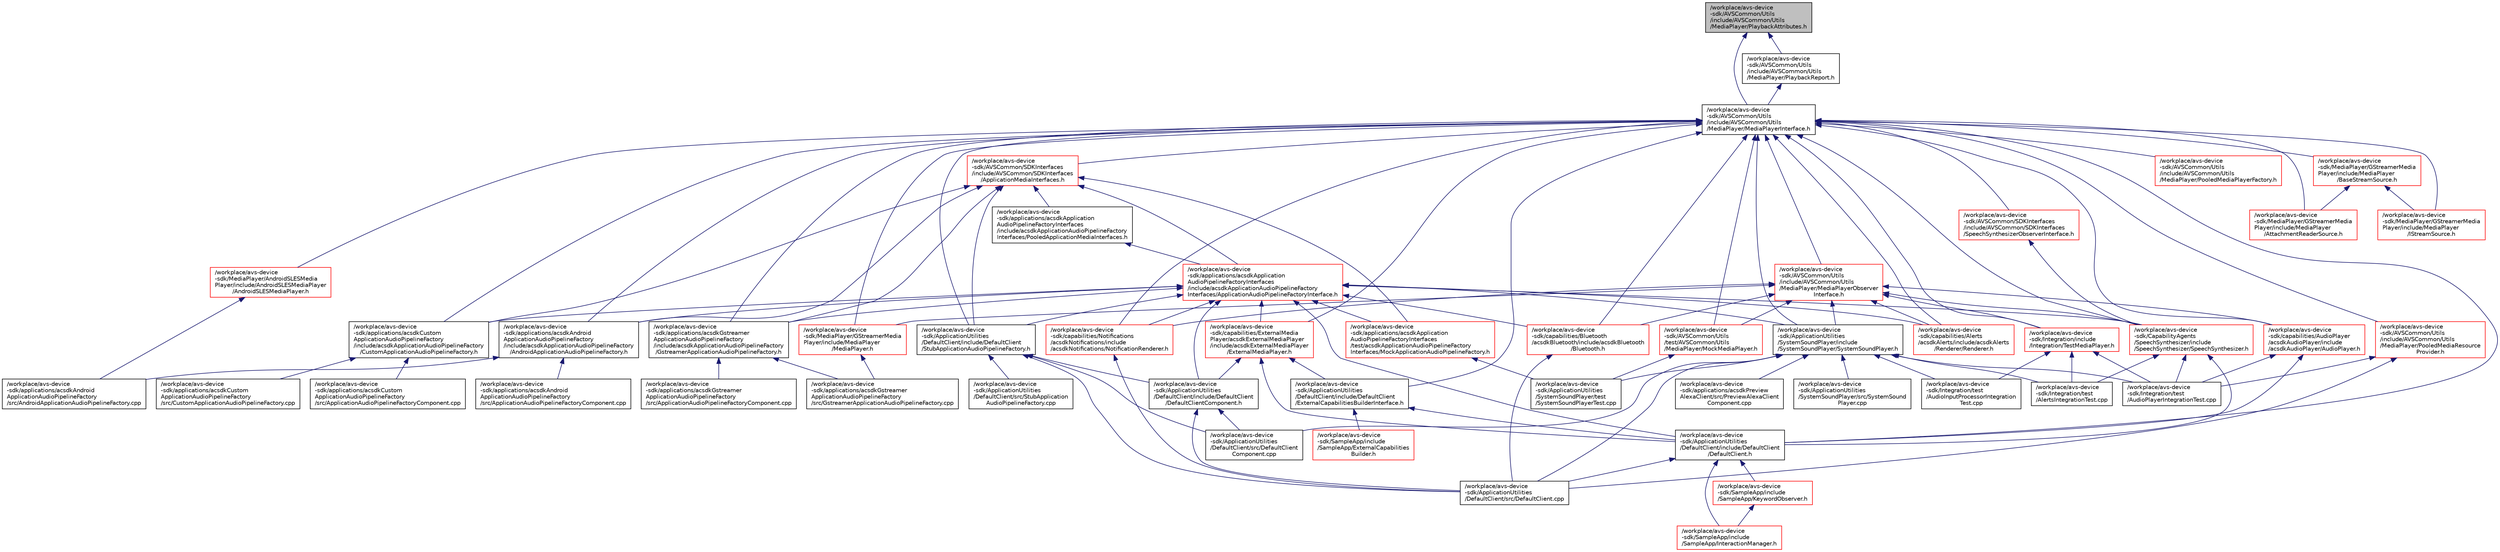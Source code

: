 digraph "/workplace/avs-device-sdk/AVSCommon/Utils/include/AVSCommon/Utils/MediaPlayer/PlaybackAttributes.h"
{
 // LATEX_PDF_SIZE
  edge [fontname="Helvetica",fontsize="10",labelfontname="Helvetica",labelfontsize="10"];
  node [fontname="Helvetica",fontsize="10",shape=record];
  Node1 [label="/workplace/avs-device\l-sdk/AVSCommon/Utils\l/include/AVSCommon/Utils\l/MediaPlayer/PlaybackAttributes.h",height=0.2,width=0.4,color="black", fillcolor="grey75", style="filled", fontcolor="black",tooltip=" "];
  Node1 -> Node2 [dir="back",color="midnightblue",fontsize="10",style="solid",fontname="Helvetica"];
  Node2 [label="/workplace/avs-device\l-sdk/AVSCommon/Utils\l/include/AVSCommon/Utils\l/MediaPlayer/MediaPlayerInterface.h",height=0.2,width=0.4,color="black", fillcolor="white", style="filled",URL="$_media_player_interface_8h.html",tooltip=" "];
  Node2 -> Node3 [dir="back",color="midnightblue",fontsize="10",style="solid",fontname="Helvetica"];
  Node3 [label="/workplace/avs-device\l-sdk/applications/acsdkAndroid\lApplicationAudioPipelineFactory\l/include/acsdkApplicationAudioPipelineFactory\l/AndroidApplicationAudioPipelineFactory.h",height=0.2,width=0.4,color="black", fillcolor="white", style="filled",URL="$_android_application_audio_pipeline_factory_8h.html",tooltip=" "];
  Node3 -> Node4 [dir="back",color="midnightblue",fontsize="10",style="solid",fontname="Helvetica"];
  Node4 [label="/workplace/avs-device\l-sdk/applications/acsdkAndroid\lApplicationAudioPipelineFactory\l/src/AndroidApplicationAudioPipelineFactory.cpp",height=0.2,width=0.4,color="black", fillcolor="white", style="filled",URL="$_android_application_audio_pipeline_factory_8cpp.html",tooltip=" "];
  Node3 -> Node5 [dir="back",color="midnightblue",fontsize="10",style="solid",fontname="Helvetica"];
  Node5 [label="/workplace/avs-device\l-sdk/applications/acsdkAndroid\lApplicationAudioPipelineFactory\l/src/ApplicationAudioPipelineFactoryComponent.cpp",height=0.2,width=0.4,color="black", fillcolor="white", style="filled",URL="$acsdk_android_application_audio_pipeline_factory_2src_2_application_audio_pipeline_factory_component_8cpp.html",tooltip=" "];
  Node2 -> Node6 [dir="back",color="midnightblue",fontsize="10",style="solid",fontname="Helvetica"];
  Node6 [label="/workplace/avs-device\l-sdk/applications/acsdkCustom\lApplicationAudioPipelineFactory\l/include/acsdkApplicationAudioPipelineFactory\l/CustomApplicationAudioPipelineFactory.h",height=0.2,width=0.4,color="black", fillcolor="white", style="filled",URL="$_custom_application_audio_pipeline_factory_8h.html",tooltip=" "];
  Node6 -> Node7 [dir="back",color="midnightblue",fontsize="10",style="solid",fontname="Helvetica"];
  Node7 [label="/workplace/avs-device\l-sdk/applications/acsdkCustom\lApplicationAudioPipelineFactory\l/src/ApplicationAudioPipelineFactoryComponent.cpp",height=0.2,width=0.4,color="black", fillcolor="white", style="filled",URL="$acsdk_custom_application_audio_pipeline_factory_2src_2_application_audio_pipeline_factory_component_8cpp.html",tooltip=" "];
  Node6 -> Node8 [dir="back",color="midnightblue",fontsize="10",style="solid",fontname="Helvetica"];
  Node8 [label="/workplace/avs-device\l-sdk/applications/acsdkCustom\lApplicationAudioPipelineFactory\l/src/CustomApplicationAudioPipelineFactory.cpp",height=0.2,width=0.4,color="black", fillcolor="white", style="filled",URL="$_custom_application_audio_pipeline_factory_8cpp.html",tooltip=" "];
  Node2 -> Node9 [dir="back",color="midnightblue",fontsize="10",style="solid",fontname="Helvetica"];
  Node9 [label="/workplace/avs-device\l-sdk/applications/acsdkGstreamer\lApplicationAudioPipelineFactory\l/include/acsdkApplicationAudioPipelineFactory\l/GstreamerApplicationAudioPipelineFactory.h",height=0.2,width=0.4,color="black", fillcolor="white", style="filled",URL="$_gstreamer_application_audio_pipeline_factory_8h.html",tooltip=" "];
  Node9 -> Node10 [dir="back",color="midnightblue",fontsize="10",style="solid",fontname="Helvetica"];
  Node10 [label="/workplace/avs-device\l-sdk/applications/acsdkGstreamer\lApplicationAudioPipelineFactory\l/src/ApplicationAudioPipelineFactoryComponent.cpp",height=0.2,width=0.4,color="black", fillcolor="white", style="filled",URL="$acsdk_gstreamer_application_audio_pipeline_factory_2src_2_application_audio_pipeline_factory_component_8cpp.html",tooltip=" "];
  Node9 -> Node11 [dir="back",color="midnightblue",fontsize="10",style="solid",fontname="Helvetica"];
  Node11 [label="/workplace/avs-device\l-sdk/applications/acsdkGstreamer\lApplicationAudioPipelineFactory\l/src/GstreamerApplicationAudioPipelineFactory.cpp",height=0.2,width=0.4,color="black", fillcolor="white", style="filled",URL="$_gstreamer_application_audio_pipeline_factory_8cpp.html",tooltip=" "];
  Node2 -> Node12 [dir="back",color="midnightblue",fontsize="10",style="solid",fontname="Helvetica"];
  Node12 [label="/workplace/avs-device\l-sdk/ApplicationUtilities\l/DefaultClient/include/DefaultClient\l/DefaultClient.h",height=0.2,width=0.4,color="black", fillcolor="white", style="filled",URL="$_default_client_8h.html",tooltip=" "];
  Node12 -> Node13 [dir="back",color="midnightblue",fontsize="10",style="solid",fontname="Helvetica"];
  Node13 [label="/workplace/avs-device\l-sdk/ApplicationUtilities\l/DefaultClient/src/DefaultClient.cpp",height=0.2,width=0.4,color="black", fillcolor="white", style="filled",URL="$_default_client_8cpp.html",tooltip=" "];
  Node12 -> Node14 [dir="back",color="midnightblue",fontsize="10",style="solid",fontname="Helvetica"];
  Node14 [label="/workplace/avs-device\l-sdk/SampleApp/include\l/SampleApp/InteractionManager.h",height=0.2,width=0.4,color="red", fillcolor="white", style="filled",URL="$_interaction_manager_8h.html",tooltip=" "];
  Node12 -> Node25 [dir="back",color="midnightblue",fontsize="10",style="solid",fontname="Helvetica"];
  Node25 [label="/workplace/avs-device\l-sdk/SampleApp/include\l/SampleApp/KeywordObserver.h",height=0.2,width=0.4,color="red", fillcolor="white", style="filled",URL="$_keyword_observer_8h.html",tooltip=" "];
  Node25 -> Node14 [dir="back",color="midnightblue",fontsize="10",style="solid",fontname="Helvetica"];
  Node2 -> Node27 [dir="back",color="midnightblue",fontsize="10",style="solid",fontname="Helvetica"];
  Node27 [label="/workplace/avs-device\l-sdk/ApplicationUtilities\l/DefaultClient/include/DefaultClient\l/ExternalCapabilitiesBuilderInterface.h",height=0.2,width=0.4,color="black", fillcolor="white", style="filled",URL="$_external_capabilities_builder_interface_8h.html",tooltip=" "];
  Node27 -> Node12 [dir="back",color="midnightblue",fontsize="10",style="solid",fontname="Helvetica"];
  Node27 -> Node28 [dir="back",color="midnightblue",fontsize="10",style="solid",fontname="Helvetica"];
  Node28 [label="/workplace/avs-device\l-sdk/SampleApp/include\l/SampleApp/ExternalCapabilities\lBuilder.h",height=0.2,width=0.4,color="red", fillcolor="white", style="filled",URL="$_external_capabilities_builder_8h.html",tooltip=" "];
  Node2 -> Node30 [dir="back",color="midnightblue",fontsize="10",style="solid",fontname="Helvetica"];
  Node30 [label="/workplace/avs-device\l-sdk/ApplicationUtilities\l/DefaultClient/include/DefaultClient\l/StubApplicationAudioPipelineFactory.h",height=0.2,width=0.4,color="black", fillcolor="white", style="filled",URL="$_stub_application_audio_pipeline_factory_8h.html",tooltip=" "];
  Node30 -> Node31 [dir="back",color="midnightblue",fontsize="10",style="solid",fontname="Helvetica"];
  Node31 [label="/workplace/avs-device\l-sdk/ApplicationUtilities\l/DefaultClient/include/DefaultClient\l/DefaultClientComponent.h",height=0.2,width=0.4,color="black", fillcolor="white", style="filled",URL="$_default_client_component_8h.html",tooltip=" "];
  Node31 -> Node13 [dir="back",color="midnightblue",fontsize="10",style="solid",fontname="Helvetica"];
  Node31 -> Node32 [dir="back",color="midnightblue",fontsize="10",style="solid",fontname="Helvetica"];
  Node32 [label="/workplace/avs-device\l-sdk/ApplicationUtilities\l/DefaultClient/src/DefaultClient\lComponent.cpp",height=0.2,width=0.4,color="black", fillcolor="white", style="filled",URL="$_default_client_component_8cpp.html",tooltip=" "];
  Node30 -> Node13 [dir="back",color="midnightblue",fontsize="10",style="solid",fontname="Helvetica"];
  Node30 -> Node32 [dir="back",color="midnightblue",fontsize="10",style="solid",fontname="Helvetica"];
  Node30 -> Node33 [dir="back",color="midnightblue",fontsize="10",style="solid",fontname="Helvetica"];
  Node33 [label="/workplace/avs-device\l-sdk/ApplicationUtilities\l/DefaultClient/src/StubApplication\lAudioPipelineFactory.cpp",height=0.2,width=0.4,color="black", fillcolor="white", style="filled",URL="$_stub_application_audio_pipeline_factory_8cpp.html",tooltip=" "];
  Node2 -> Node34 [dir="back",color="midnightblue",fontsize="10",style="solid",fontname="Helvetica"];
  Node34 [label="/workplace/avs-device\l-sdk/ApplicationUtilities\l/SystemSoundPlayer/include\l/SystemSoundPlayer/SystemSoundPlayer.h",height=0.2,width=0.4,color="black", fillcolor="white", style="filled",URL="$_system_sound_player_8h.html",tooltip=" "];
  Node34 -> Node18 [dir="back",color="midnightblue",fontsize="10",style="solid",fontname="Helvetica"];
  Node18 [label="/workplace/avs-device\l-sdk/applications/acsdkPreview\lAlexaClient/src/PreviewAlexaClient\lComponent.cpp",height=0.2,width=0.4,color="black", fillcolor="white", style="filled",URL="$_preview_alexa_client_component_8cpp.html",tooltip=" "];
  Node34 -> Node13 [dir="back",color="midnightblue",fontsize="10",style="solid",fontname="Helvetica"];
  Node34 -> Node32 [dir="back",color="midnightblue",fontsize="10",style="solid",fontname="Helvetica"];
  Node34 -> Node35 [dir="back",color="midnightblue",fontsize="10",style="solid",fontname="Helvetica"];
  Node35 [label="/workplace/avs-device\l-sdk/ApplicationUtilities\l/SystemSoundPlayer/src/SystemSound\lPlayer.cpp",height=0.2,width=0.4,color="black", fillcolor="white", style="filled",URL="$_system_sound_player_8cpp.html",tooltip=" "];
  Node34 -> Node36 [dir="back",color="midnightblue",fontsize="10",style="solid",fontname="Helvetica"];
  Node36 [label="/workplace/avs-device\l-sdk/ApplicationUtilities\l/SystemSoundPlayer/test\l/SystemSoundPlayerTest.cpp",height=0.2,width=0.4,color="black", fillcolor="white", style="filled",URL="$_system_sound_player_test_8cpp.html",tooltip=" "];
  Node34 -> Node37 [dir="back",color="midnightblue",fontsize="10",style="solid",fontname="Helvetica"];
  Node37 [label="/workplace/avs-device\l-sdk/Integration/test\l/AlertsIntegrationTest.cpp",height=0.2,width=0.4,color="black", fillcolor="white", style="filled",URL="$_alerts_integration_test_8cpp.html",tooltip=" "];
  Node34 -> Node38 [dir="back",color="midnightblue",fontsize="10",style="solid",fontname="Helvetica"];
  Node38 [label="/workplace/avs-device\l-sdk/Integration/test\l/AudioInputProcessorIntegration\lTest.cpp",height=0.2,width=0.4,color="black", fillcolor="white", style="filled",URL="$_audio_input_processor_integration_test_8cpp.html",tooltip=" "];
  Node34 -> Node39 [dir="back",color="midnightblue",fontsize="10",style="solid",fontname="Helvetica"];
  Node39 [label="/workplace/avs-device\l-sdk/Integration/test\l/AudioPlayerIntegrationTest.cpp",height=0.2,width=0.4,color="black", fillcolor="white", style="filled",URL="$_audio_player_integration_test_8cpp.html",tooltip=" "];
  Node2 -> Node40 [dir="back",color="midnightblue",fontsize="10",style="solid",fontname="Helvetica"];
  Node40 [label="/workplace/avs-device\l-sdk/AVSCommon/SDKInterfaces\l/include/AVSCommon/SDKInterfaces\l/ApplicationMediaInterfaces.h",height=0.2,width=0.4,color="red", fillcolor="white", style="filled",URL="$_application_media_interfaces_8h.html",tooltip=" "];
  Node40 -> Node3 [dir="back",color="midnightblue",fontsize="10",style="solid",fontname="Helvetica"];
  Node40 -> Node41 [dir="back",color="midnightblue",fontsize="10",style="solid",fontname="Helvetica"];
  Node41 [label="/workplace/avs-device\l-sdk/applications/acsdkApplication\lAudioPipelineFactoryInterfaces\l/include/acsdkApplicationAudioPipelineFactory\lInterfaces/ApplicationAudioPipelineFactoryInterface.h",height=0.2,width=0.4,color="red", fillcolor="white", style="filled",URL="$_application_audio_pipeline_factory_interface_8h.html",tooltip=" "];
  Node41 -> Node3 [dir="back",color="midnightblue",fontsize="10",style="solid",fontname="Helvetica"];
  Node41 -> Node43 [dir="back",color="midnightblue",fontsize="10",style="solid",fontname="Helvetica"];
  Node43 [label="/workplace/avs-device\l-sdk/applications/acsdkApplication\lAudioPipelineFactoryInterfaces\l/test/acsdkApplicationAudioPipelineFactory\lInterfaces/MockApplicationAudioPipelineFactory.h",height=0.2,width=0.4,color="red", fillcolor="white", style="filled",URL="$_mock_application_audio_pipeline_factory_8h.html",tooltip=" "];
  Node43 -> Node36 [dir="back",color="midnightblue",fontsize="10",style="solid",fontname="Helvetica"];
  Node41 -> Node6 [dir="back",color="midnightblue",fontsize="10",style="solid",fontname="Helvetica"];
  Node41 -> Node9 [dir="back",color="midnightblue",fontsize="10",style="solid",fontname="Helvetica"];
  Node41 -> Node12 [dir="back",color="midnightblue",fontsize="10",style="solid",fontname="Helvetica"];
  Node41 -> Node31 [dir="back",color="midnightblue",fontsize="10",style="solid",fontname="Helvetica"];
  Node41 -> Node30 [dir="back",color="midnightblue",fontsize="10",style="solid",fontname="Helvetica"];
  Node41 -> Node34 [dir="back",color="midnightblue",fontsize="10",style="solid",fontname="Helvetica"];
  Node41 -> Node54 [dir="back",color="midnightblue",fontsize="10",style="solid",fontname="Helvetica"];
  Node54 [label="/workplace/avs-device\l-sdk/capabilities/Alerts\l/acsdkAlerts/include/acsdkAlerts\l/Renderer/Renderer.h",height=0.2,width=0.4,color="red", fillcolor="white", style="filled",URL="$_renderer_8h.html",tooltip=" "];
  Node41 -> Node81 [dir="back",color="midnightblue",fontsize="10",style="solid",fontname="Helvetica"];
  Node81 [label="/workplace/avs-device\l-sdk/capabilities/Bluetooth\l/acsdkBluetooth/include/acsdkBluetooth\l/Bluetooth.h",height=0.2,width=0.4,color="red", fillcolor="white", style="filled",URL="$_bluetooth_8h.html",tooltip=" "];
  Node81 -> Node13 [dir="back",color="midnightblue",fontsize="10",style="solid",fontname="Helvetica"];
  Node41 -> Node85 [dir="back",color="midnightblue",fontsize="10",style="solid",fontname="Helvetica"];
  Node85 [label="/workplace/avs-device\l-sdk/capabilities/ExternalMedia\lPlayer/acsdkExternalMediaPlayer\l/include/acsdkExternalMediaPlayer\l/ExternalMediaPlayer.h",height=0.2,width=0.4,color="red", fillcolor="white", style="filled",URL="$_external_media_player_8h.html",tooltip=" "];
  Node85 -> Node12 [dir="back",color="midnightblue",fontsize="10",style="solid",fontname="Helvetica"];
  Node85 -> Node31 [dir="back",color="midnightblue",fontsize="10",style="solid",fontname="Helvetica"];
  Node85 -> Node27 [dir="back",color="midnightblue",fontsize="10",style="solid",fontname="Helvetica"];
  Node41 -> Node90 [dir="back",color="midnightblue",fontsize="10",style="solid",fontname="Helvetica"];
  Node90 [label="/workplace/avs-device\l-sdk/capabilities/Notifications\l/acsdkNotifications/include\l/acsdkNotifications/NotificationRenderer.h",height=0.2,width=0.4,color="red", fillcolor="white", style="filled",URL="$_notification_renderer_8h.html",tooltip=" "];
  Node90 -> Node13 [dir="back",color="midnightblue",fontsize="10",style="solid",fontname="Helvetica"];
  Node41 -> Node94 [dir="back",color="midnightblue",fontsize="10",style="solid",fontname="Helvetica"];
  Node94 [label="/workplace/avs-device\l-sdk/CapabilityAgents\l/SpeechSynthesizer/include\l/SpeechSynthesizer/SpeechSynthesizer.h",height=0.2,width=0.4,color="red", fillcolor="white", style="filled",URL="$_speech_synthesizer_8h.html",tooltip=" "];
  Node94 -> Node12 [dir="back",color="midnightblue",fontsize="10",style="solid",fontname="Helvetica"];
  Node94 -> Node37 [dir="back",color="midnightblue",fontsize="10",style="solid",fontname="Helvetica"];
  Node94 -> Node39 [dir="back",color="midnightblue",fontsize="10",style="solid",fontname="Helvetica"];
  Node40 -> Node97 [dir="back",color="midnightblue",fontsize="10",style="solid",fontname="Helvetica"];
  Node97 [label="/workplace/avs-device\l-sdk/applications/acsdkApplication\lAudioPipelineFactoryInterfaces\l/include/acsdkApplicationAudioPipelineFactory\lInterfaces/PooledApplicationMediaInterfaces.h",height=0.2,width=0.4,color="black", fillcolor="white", style="filled",URL="$_pooled_application_media_interfaces_8h.html",tooltip=" "];
  Node97 -> Node41 [dir="back",color="midnightblue",fontsize="10",style="solid",fontname="Helvetica"];
  Node40 -> Node43 [dir="back",color="midnightblue",fontsize="10",style="solid",fontname="Helvetica"];
  Node40 -> Node6 [dir="back",color="midnightblue",fontsize="10",style="solid",fontname="Helvetica"];
  Node40 -> Node9 [dir="back",color="midnightblue",fontsize="10",style="solid",fontname="Helvetica"];
  Node40 -> Node30 [dir="back",color="midnightblue",fontsize="10",style="solid",fontname="Helvetica"];
  Node2 -> Node98 [dir="back",color="midnightblue",fontsize="10",style="solid",fontname="Helvetica"];
  Node98 [label="/workplace/avs-device\l-sdk/AVSCommon/SDKInterfaces\l/include/AVSCommon/SDKInterfaces\l/SpeechSynthesizerObserverInterface.h",height=0.2,width=0.4,color="red", fillcolor="white", style="filled",URL="$_speech_synthesizer_observer_interface_8h.html",tooltip=" "];
  Node98 -> Node94 [dir="back",color="midnightblue",fontsize="10",style="solid",fontname="Helvetica"];
  Node2 -> Node112 [dir="back",color="midnightblue",fontsize="10",style="solid",fontname="Helvetica"];
  Node112 [label="/workplace/avs-device\l-sdk/AVSCommon/Utils\l/include/AVSCommon/Utils\l/MediaPlayer/MediaPlayerObserver\lInterface.h",height=0.2,width=0.4,color="red", fillcolor="white", style="filled",URL="$_media_player_observer_interface_8h.html",tooltip=" "];
  Node112 -> Node34 [dir="back",color="midnightblue",fontsize="10",style="solid",fontname="Helvetica"];
  Node112 -> Node113 [dir="back",color="midnightblue",fontsize="10",style="solid",fontname="Helvetica"];
  Node113 [label="/workplace/avs-device\l-sdk/AVSCommon/Utils\l/test/AVSCommon/Utils\l/MediaPlayer/MockMediaPlayer.h",height=0.2,width=0.4,color="red", fillcolor="white", style="filled",URL="$_mock_media_player_8h.html",tooltip=" "];
  Node113 -> Node36 [dir="back",color="midnightblue",fontsize="10",style="solid",fontname="Helvetica"];
  Node112 -> Node54 [dir="back",color="midnightblue",fontsize="10",style="solid",fontname="Helvetica"];
  Node112 -> Node120 [dir="back",color="midnightblue",fontsize="10",style="solid",fontname="Helvetica"];
  Node120 [label="/workplace/avs-device\l-sdk/capabilities/AudioPlayer\l/acsdkAudioPlayer/include\l/acsdkAudioPlayer/AudioPlayer.h",height=0.2,width=0.4,color="red", fillcolor="white", style="filled",URL="$_audio_player_8h.html",tooltip=" "];
  Node120 -> Node12 [dir="back",color="midnightblue",fontsize="10",style="solid",fontname="Helvetica"];
  Node120 -> Node39 [dir="back",color="midnightblue",fontsize="10",style="solid",fontname="Helvetica"];
  Node112 -> Node81 [dir="back",color="midnightblue",fontsize="10",style="solid",fontname="Helvetica"];
  Node112 -> Node90 [dir="back",color="midnightblue",fontsize="10",style="solid",fontname="Helvetica"];
  Node112 -> Node94 [dir="back",color="midnightblue",fontsize="10",style="solid",fontname="Helvetica"];
  Node112 -> Node149 [dir="back",color="midnightblue",fontsize="10",style="solid",fontname="Helvetica"];
  Node149 [label="/workplace/avs-device\l-sdk/Integration/include\l/Integration/TestMediaPlayer.h",height=0.2,width=0.4,color="red", fillcolor="white", style="filled",URL="$_test_media_player_8h.html",tooltip=" "];
  Node149 -> Node37 [dir="back",color="midnightblue",fontsize="10",style="solid",fontname="Helvetica"];
  Node149 -> Node38 [dir="back",color="midnightblue",fontsize="10",style="solid",fontname="Helvetica"];
  Node149 -> Node39 [dir="back",color="midnightblue",fontsize="10",style="solid",fontname="Helvetica"];
  Node112 -> Node153 [dir="back",color="midnightblue",fontsize="10",style="solid",fontname="Helvetica"];
  Node153 [label="/workplace/avs-device\l-sdk/MediaPlayer/GStreamerMedia\lPlayer/include/MediaPlayer\l/MediaPlayer.h",height=0.2,width=0.4,color="red", fillcolor="white", style="filled",URL="$_media_player_8h.html",tooltip=" "];
  Node153 -> Node11 [dir="back",color="midnightblue",fontsize="10",style="solid",fontname="Helvetica"];
  Node2 -> Node156 [dir="back",color="midnightblue",fontsize="10",style="solid",fontname="Helvetica"];
  Node156 [label="/workplace/avs-device\l-sdk/AVSCommon/Utils\l/include/AVSCommon/Utils\l/MediaPlayer/PooledMediaPlayerFactory.h",height=0.2,width=0.4,color="red", fillcolor="white", style="filled",URL="$_pooled_media_player_factory_8h.html",tooltip=" "];
  Node2 -> Node159 [dir="back",color="midnightblue",fontsize="10",style="solid",fontname="Helvetica"];
  Node159 [label="/workplace/avs-device\l-sdk/AVSCommon/Utils\l/include/AVSCommon/Utils\l/MediaPlayer/PooledMediaResource\lProvider.h",height=0.2,width=0.4,color="red", fillcolor="white", style="filled",URL="$_pooled_media_resource_provider_8h.html",tooltip=" "];
  Node159 -> Node13 [dir="back",color="midnightblue",fontsize="10",style="solid",fontname="Helvetica"];
  Node159 -> Node39 [dir="back",color="midnightblue",fontsize="10",style="solid",fontname="Helvetica"];
  Node2 -> Node113 [dir="back",color="midnightblue",fontsize="10",style="solid",fontname="Helvetica"];
  Node2 -> Node54 [dir="back",color="midnightblue",fontsize="10",style="solid",fontname="Helvetica"];
  Node2 -> Node120 [dir="back",color="midnightblue",fontsize="10",style="solid",fontname="Helvetica"];
  Node2 -> Node81 [dir="back",color="midnightblue",fontsize="10",style="solid",fontname="Helvetica"];
  Node2 -> Node85 [dir="back",color="midnightblue",fontsize="10",style="solid",fontname="Helvetica"];
  Node2 -> Node90 [dir="back",color="midnightblue",fontsize="10",style="solid",fontname="Helvetica"];
  Node2 -> Node94 [dir="back",color="midnightblue",fontsize="10",style="solid",fontname="Helvetica"];
  Node2 -> Node149 [dir="back",color="midnightblue",fontsize="10",style="solid",fontname="Helvetica"];
  Node2 -> Node160 [dir="back",color="midnightblue",fontsize="10",style="solid",fontname="Helvetica"];
  Node160 [label="/workplace/avs-device\l-sdk/MediaPlayer/AndroidSLESMedia\lPlayer/include/AndroidSLESMediaPlayer\l/AndroidSLESMediaPlayer.h",height=0.2,width=0.4,color="red", fillcolor="white", style="filled",URL="$_android_s_l_e_s_media_player_8h.html",tooltip=" "];
  Node160 -> Node4 [dir="back",color="midnightblue",fontsize="10",style="solid",fontname="Helvetica"];
  Node2 -> Node161 [dir="back",color="midnightblue",fontsize="10",style="solid",fontname="Helvetica"];
  Node161 [label="/workplace/avs-device\l-sdk/MediaPlayer/GStreamerMedia\lPlayer/include/MediaPlayer\l/AttachmentReaderSource.h",height=0.2,width=0.4,color="red", fillcolor="white", style="filled",URL="$_attachment_reader_source_8h.html",tooltip=" "];
  Node2 -> Node163 [dir="back",color="midnightblue",fontsize="10",style="solid",fontname="Helvetica"];
  Node163 [label="/workplace/avs-device\l-sdk/MediaPlayer/GStreamerMedia\lPlayer/include/MediaPlayer\l/BaseStreamSource.h",height=0.2,width=0.4,color="red", fillcolor="white", style="filled",URL="$_base_stream_source_8h.html",tooltip=" "];
  Node163 -> Node161 [dir="back",color="midnightblue",fontsize="10",style="solid",fontname="Helvetica"];
  Node163 -> Node164 [dir="back",color="midnightblue",fontsize="10",style="solid",fontname="Helvetica"];
  Node164 [label="/workplace/avs-device\l-sdk/MediaPlayer/GStreamerMedia\lPlayer/include/MediaPlayer\l/IStreamSource.h",height=0.2,width=0.4,color="red", fillcolor="white", style="filled",URL="$_i_stream_source_8h.html",tooltip=" "];
  Node2 -> Node164 [dir="back",color="midnightblue",fontsize="10",style="solid",fontname="Helvetica"];
  Node2 -> Node153 [dir="back",color="midnightblue",fontsize="10",style="solid",fontname="Helvetica"];
  Node1 -> Node167 [dir="back",color="midnightblue",fontsize="10",style="solid",fontname="Helvetica"];
  Node167 [label="/workplace/avs-device\l-sdk/AVSCommon/Utils\l/include/AVSCommon/Utils\l/MediaPlayer/PlaybackReport.h",height=0.2,width=0.4,color="black", fillcolor="white", style="filled",URL="$_playback_report_8h.html",tooltip=" "];
  Node167 -> Node2 [dir="back",color="midnightblue",fontsize="10",style="solid",fontname="Helvetica"];
}
